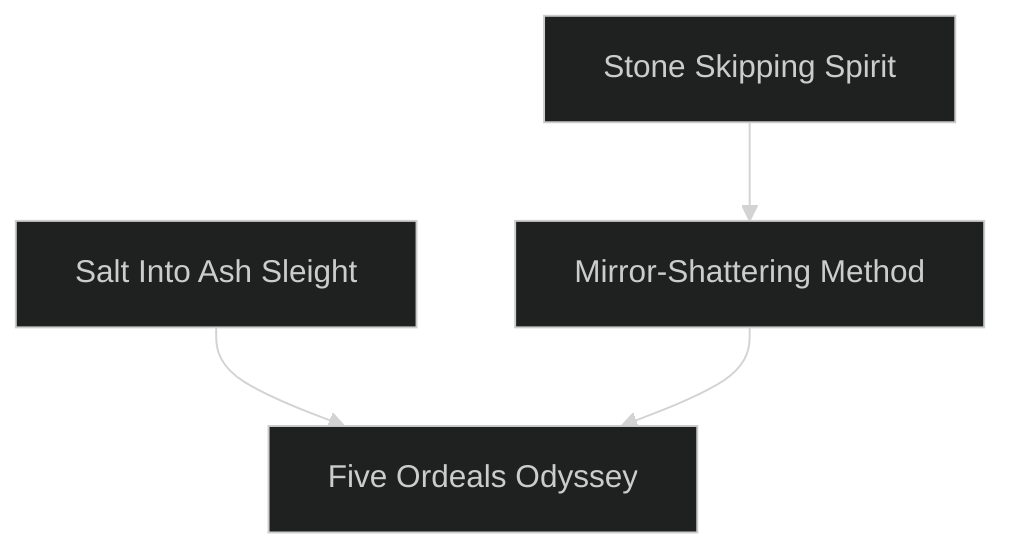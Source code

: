 ---
config:
  theme: dark
---
flowchart TD

    salt_into_ash_sleight[Salt Into Ash Sleight]
    click salt_into_ash_sleight callback "
        Salt Into Ash Sleight<br>
        <br>
        Cost: 2 motes + 2 motes per target number reduction<br>
        Duration: One scene<br>
        Type: Simple<br>
        Minimum Sail: 2<br>
        Minimum Essence: 1<br>
        Prerequisite Charms: None<br>
        <br>
        Clapping her hands, the character surrounds an elemental
        or spirit of water or the sea in a fiery yellow aura.
        Mercury calls that creature to journey. Its reasons to visit
        another place, where important unfinished business awaits
        it, press increasingly upon its mind. Simply by using the
        Charm, the Exalt proves and guarantees that such business
        already exists in some distant place. If necessary, the creature
        becomes aware of it. The creature must make a Willpower
        roll not to set forth immediately. For the duration of the
        scene, Mercury's call reduces the target number for any
        character's attempts to drive the creature away, physically or
        socially. This benefit applies to both attack and damage rolls.
        "

    stone_skipping_spirit[Stone Skipping Spirit]
    click stone_skipping_spirit callback "
        Stone Skipping Spirit<br>
        <br>
        Cost: 5 motes<br>
        Duration: One scene<br>
        Type: Simple<br>
        Minimum Sail: 2<br>
        Minimum Essence: 1<br>
        Prerequisite Charms: None<br>
        <br>
        The character exhales a puff of wind that travels
        beyond the world and disentangles the destiny of ship,
        sky and sea. No matter how fierce the weather or the
        waves, the ship sails smoothly, isolated from the world.
        For the duration of the scene, Sail checks made for the
        character ignore environmental penalties. He sails on
        a placid sea, with a good wind behind him and the favor
        of the local spirits, even if a typhoon rages around his
        location. He still suffers penalties for any damage the
        ship has taken, but it takes on no further water, and its
        condition does not degenerate naturally for the remainder
        of the scene.
        "

    mirror_shattering_method[Mirror-Shattering Method]
    stone_skipping_spirit --> mirror_shattering_method
    click mirror_shattering_method callback "
        Mirror-Shattering Method<br>
        <br>
        Cost: 5 motes<br>
        Duration: Five days<br>
        Type: Simple<br>
        Minimum Sail: 3<br>
        Minimum Essence: 2<br>
        <br>
        Prerequisite Charms: Stone Skipping Spirit<br>
        <br>
        The character casts salt into a puddle or body of
        water beneath her. Its surface breaks and dissolves into
        foaming whitecaps, and the character vanishes. From
        her perspective, the whitecaps rush out in all directions,
        and then, she stands atop a field of white that is — at any
        given moment — water, wind-blown flower petals or
        butterflies. The world around her fades away as she
        separates herself from the normal processes of fate.<br>
        While this Charm remains active, the character can
        travel at twice her normal pace, ignoring any obstacles.
        She remains in Creation, but her presence and location
        are obscured. Only the slightest shimmer in the wind
        marks her passing, which increases the difficulty of
        Awareness checks to notice her or Survival checks to
        track her by 2. She cannot sense the world around her at
        all. Nevertheless, when the Charm ends, she invariably
        finds herself in an auspicious location. If at all possible
        given the distance and general direction of her journey,
        she does not find herself in immediate danger, under
        observation or in a precarious location when she arrives.<br>
        The character can use this Charm when on board a
        ship (or any construct suspended entirely above a body
        of water) by casting salt into the water below. The entire
        ship and crew then travels with her. It sails at twice its
        normal speed across the field of white. An auspicious
        location for a ship's arrival includes the existence of
        water sufficient to keep it afloat.<br>
        As an alternative to mortal travel, a character using
        this Charm can travel to Yu-Shan. This requires five
        days on foot or a day on shipboard. Travel to other
        unusual locations, such as Malfeas, may be possible at the
        Storyteller's discretion. This always requires five days.
        "

    five_ordeals_odyssey[Five Ordeals Odyssey]
    salt_into_ash_sleight --> five_ordeals_odyssey
    mirror_shattering_method --> five_ordeals_odyssey
    click five_ordeals_odyssey callback "
        Five Ordeals Odyssey<br>
        <br>
        Cost: 10 motes, 1 Willpower, 1 health level<br>
        Duration: One hazard<br>
        Type: Simple<br>
        Minimum Sail: 4<br>
        Minimum Essence: 4<br>
        Prerequisite Charms: Salt into Ash Sleight, Mirror Shattering Method<br>
        <br>
        This Charm uses a prayer strip marked with the
        scripture of the Maiden at Sea. The character casts it at
        an adversarial force, and it hangs in the air, wreathed in
        dandelion-hued lightning, until the resolution of the
        Charm destroys it.<br>
        The character may use this Charm when faced with
        any meaningful hazard at sea: storms, thirst while be-
        calmed, pirates, monsters, reefs, mutiny and so forth.
        The character must then take action to remove the
        hazard as a practical threat to her life, health and progress.
        If she ensures that it cannot reasonably prevent a safe
        conclusion to her journey, the Charm marks her victory
        by wreaking massive damage upon the force that op-
        posed her. It tears storms from the sky, breaks the calm
        in a fierce wind, splits the pirate ship in two, consumes
        the monster's corpse with fire and so forth. It kills extras
        and shatters inanimate things. Defeated characters suf-
        fer sufficient bashing damage to reduce them instantly to
        Incapacitated, although fate restores their consciousness
        (healing them to -4) if they face an immediate threat to
        life and limb before waking. In general, the prayer strip
        accomplishes this devastation in the moment of its own
        destruction, casting forth fire, thunder and lightning.<br>
        Each travail speeds the character toward her destiny,
        granting an ever-greater attunement to the Essence
        flows of fate and the world. Each time the character
        invokes this Charm and permits it to run its full duration,
        increase her effective permanent Essence by 1, to a
        maximum of 8. Also, increase the effective permanent
        Essence of characters working closely with her by 1, to a
        maximum of 6. These bonuses last until the end of the
        story, but cannot be used as a basis for training or for
        gaining Charms.<br>
        This Charm requires that the voyage have a purpose
        — the character cannot simply sail around in circles and
        must have some reason to travel across the sea. However,
        the character can freely favor sailing over other means of
        travel when it forms a reasonable alternative. Characters
        cannot learn otherwise unavailable Charms while under
        the effect of the Five Ordeals Odyssey.
        "